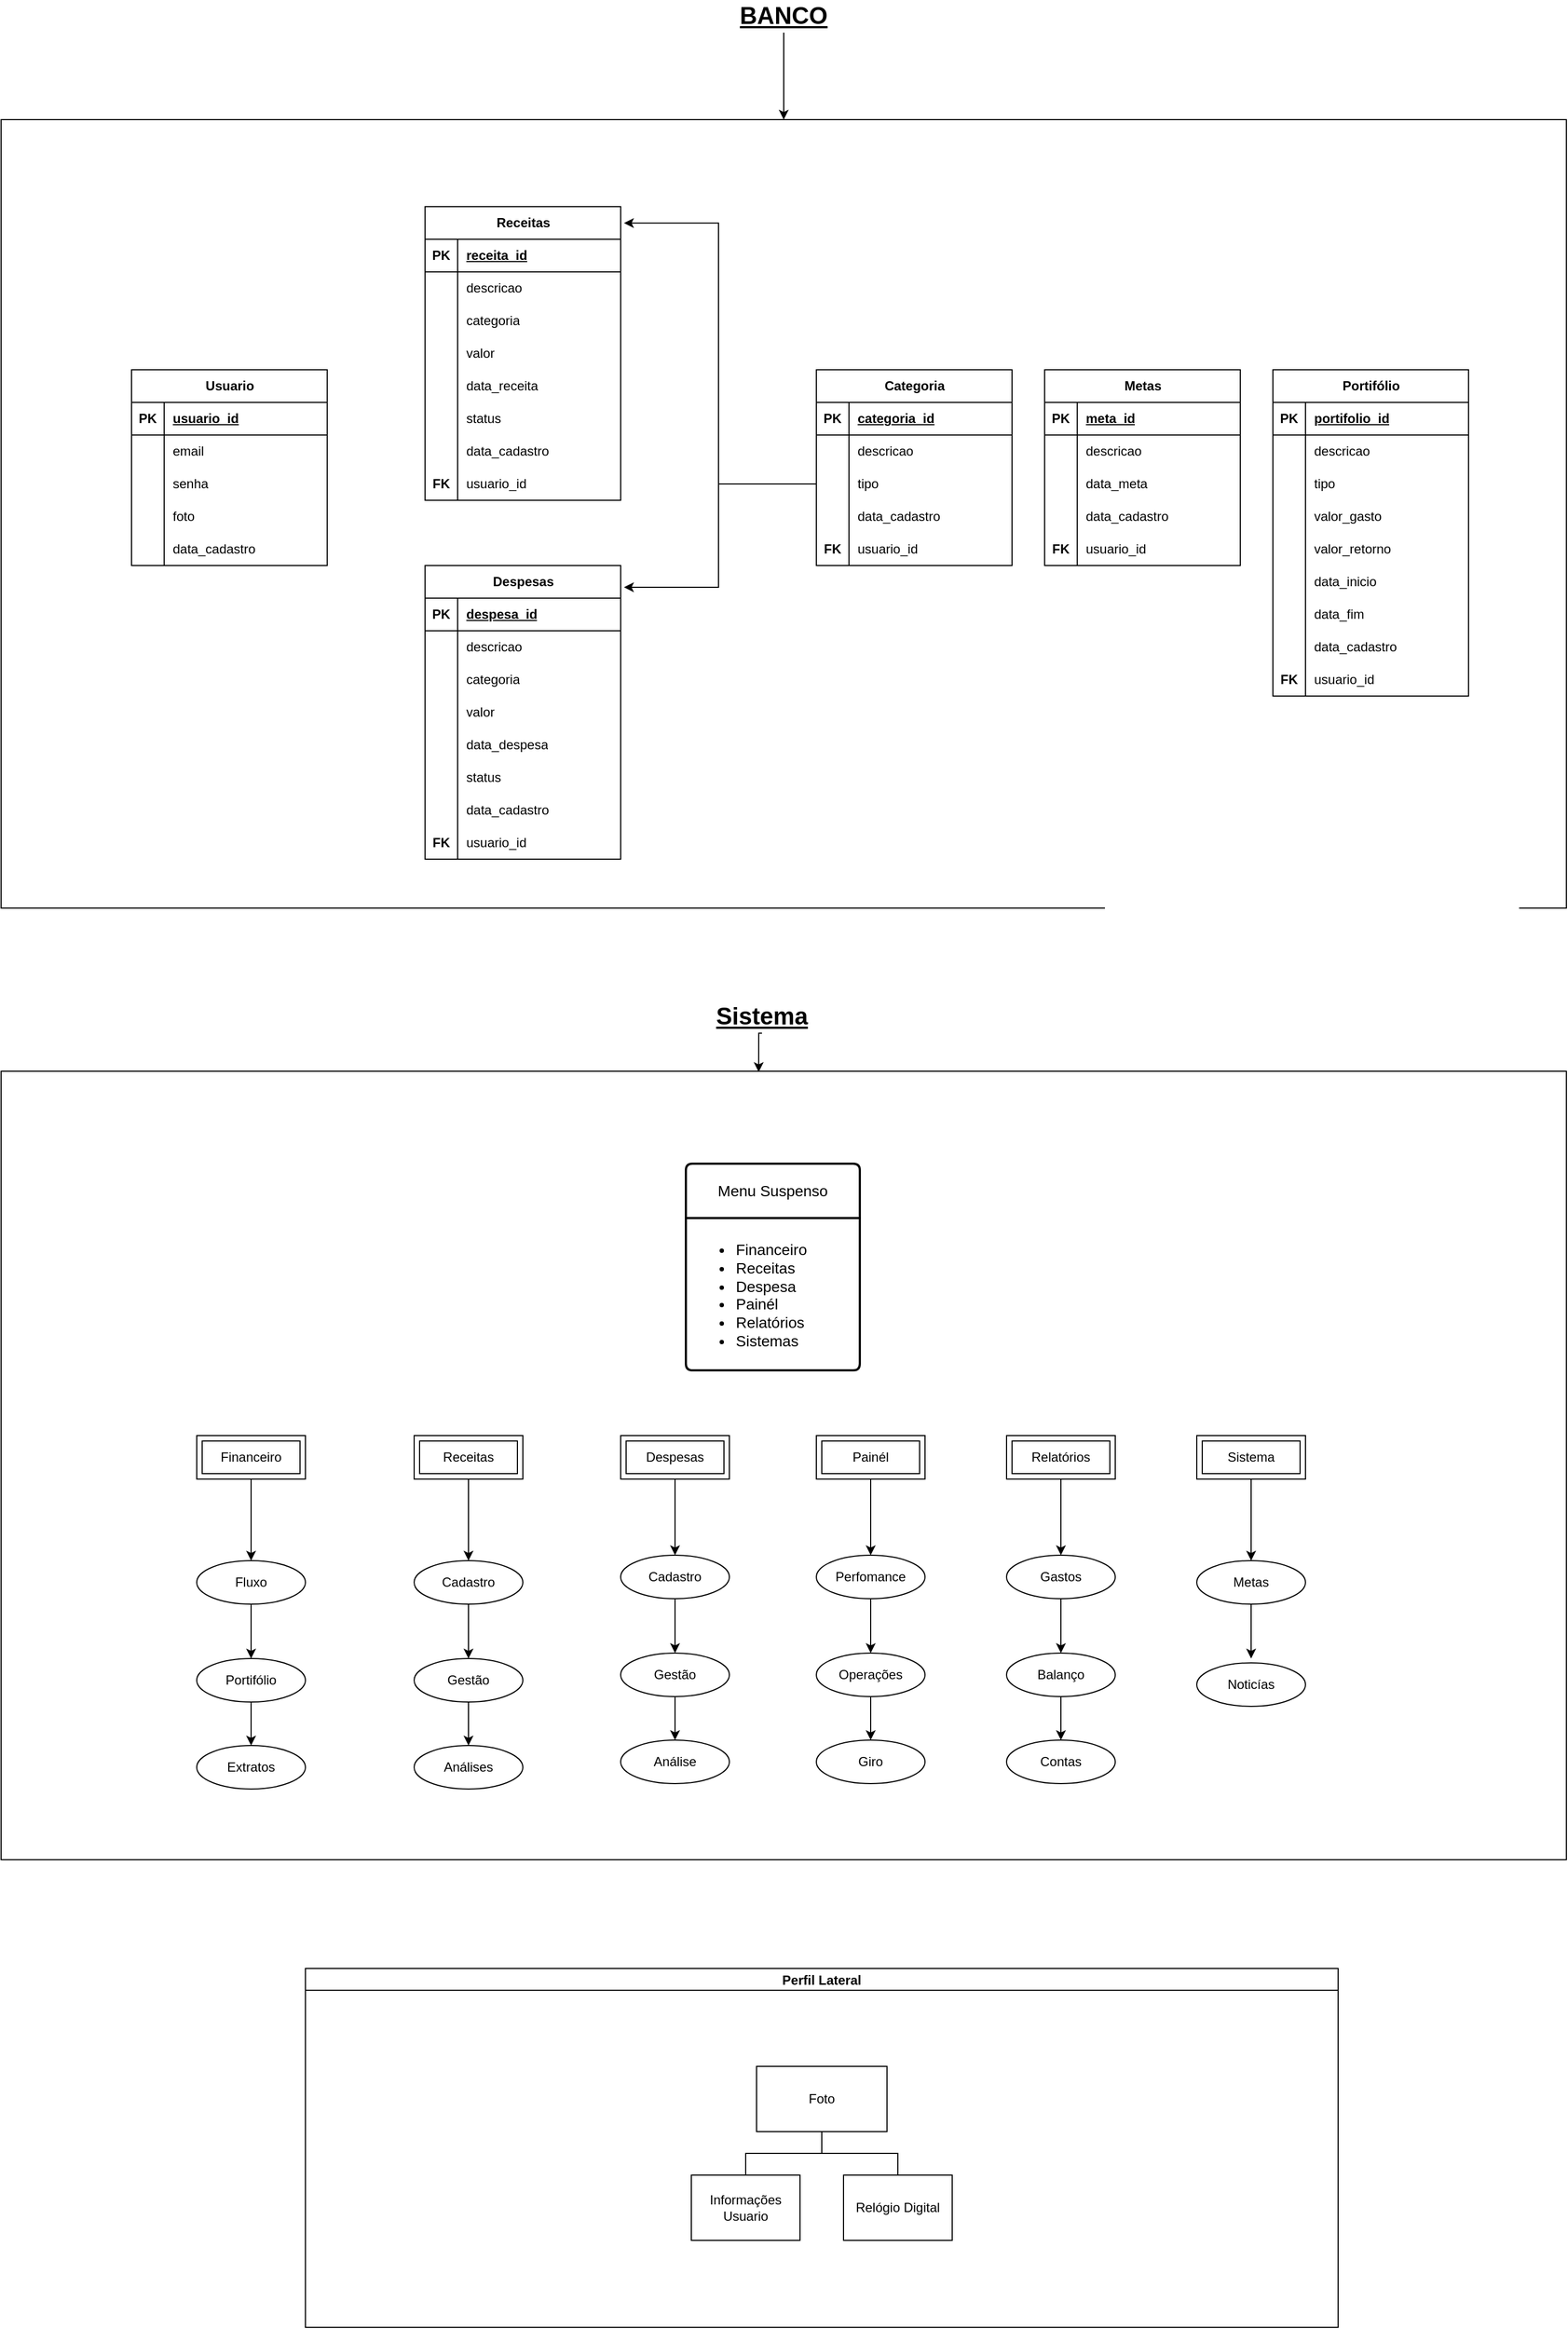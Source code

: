<mxfile version="24.7.5">
  <diagram name="Página-1" id="X82TZxoXzBpCUa3wpPI7">
    <mxGraphModel dx="2901" dy="2053" grid="1" gridSize="10" guides="1" tooltips="1" connect="1" arrows="1" fold="1" page="1" pageScale="1" pageWidth="827" pageHeight="1169" math="0" shadow="0">
      <root>
        <mxCell id="0" />
        <mxCell id="1" parent="0" />
        <mxCell id="oFgBxBx9M-LUVoM8CIqk-1" value="Usuario" style="shape=table;startSize=30;container=1;collapsible=1;childLayout=tableLayout;fixedRows=1;rowLines=0;fontStyle=1;align=center;resizeLast=1;html=1;" parent="1" vertex="1">
          <mxGeometry x="-430" y="-60" width="180" height="180" as="geometry" />
        </mxCell>
        <mxCell id="oFgBxBx9M-LUVoM8CIqk-2" value="" style="shape=tableRow;horizontal=0;startSize=0;swimlaneHead=0;swimlaneBody=0;fillColor=none;collapsible=0;dropTarget=0;points=[[0,0.5],[1,0.5]];portConstraint=eastwest;top=0;left=0;right=0;bottom=1;" parent="oFgBxBx9M-LUVoM8CIqk-1" vertex="1">
          <mxGeometry y="30" width="180" height="30" as="geometry" />
        </mxCell>
        <mxCell id="oFgBxBx9M-LUVoM8CIqk-3" value="PK" style="shape=partialRectangle;connectable=0;fillColor=none;top=0;left=0;bottom=0;right=0;fontStyle=1;overflow=hidden;whiteSpace=wrap;html=1;" parent="oFgBxBx9M-LUVoM8CIqk-2" vertex="1">
          <mxGeometry width="30" height="30" as="geometry">
            <mxRectangle width="30" height="30" as="alternateBounds" />
          </mxGeometry>
        </mxCell>
        <mxCell id="oFgBxBx9M-LUVoM8CIqk-4" value="usuario_id" style="shape=partialRectangle;connectable=0;fillColor=none;top=0;left=0;bottom=0;right=0;align=left;spacingLeft=6;fontStyle=5;overflow=hidden;whiteSpace=wrap;html=1;" parent="oFgBxBx9M-LUVoM8CIqk-2" vertex="1">
          <mxGeometry x="30" width="150" height="30" as="geometry">
            <mxRectangle width="150" height="30" as="alternateBounds" />
          </mxGeometry>
        </mxCell>
        <mxCell id="oFgBxBx9M-LUVoM8CIqk-5" value="" style="shape=tableRow;horizontal=0;startSize=0;swimlaneHead=0;swimlaneBody=0;fillColor=none;collapsible=0;dropTarget=0;points=[[0,0.5],[1,0.5]];portConstraint=eastwest;top=0;left=0;right=0;bottom=0;" parent="oFgBxBx9M-LUVoM8CIqk-1" vertex="1">
          <mxGeometry y="60" width="180" height="30" as="geometry" />
        </mxCell>
        <mxCell id="oFgBxBx9M-LUVoM8CIqk-6" value="" style="shape=partialRectangle;connectable=0;fillColor=none;top=0;left=0;bottom=0;right=0;editable=1;overflow=hidden;whiteSpace=wrap;html=1;" parent="oFgBxBx9M-LUVoM8CIqk-5" vertex="1">
          <mxGeometry width="30" height="30" as="geometry">
            <mxRectangle width="30" height="30" as="alternateBounds" />
          </mxGeometry>
        </mxCell>
        <mxCell id="oFgBxBx9M-LUVoM8CIqk-7" value="email" style="shape=partialRectangle;connectable=0;fillColor=none;top=0;left=0;bottom=0;right=0;align=left;spacingLeft=6;overflow=hidden;whiteSpace=wrap;html=1;" parent="oFgBxBx9M-LUVoM8CIqk-5" vertex="1">
          <mxGeometry x="30" width="150" height="30" as="geometry">
            <mxRectangle width="150" height="30" as="alternateBounds" />
          </mxGeometry>
        </mxCell>
        <mxCell id="oFgBxBx9M-LUVoM8CIqk-8" value="" style="shape=tableRow;horizontal=0;startSize=0;swimlaneHead=0;swimlaneBody=0;fillColor=none;collapsible=0;dropTarget=0;points=[[0,0.5],[1,0.5]];portConstraint=eastwest;top=0;left=0;right=0;bottom=0;" parent="oFgBxBx9M-LUVoM8CIqk-1" vertex="1">
          <mxGeometry y="90" width="180" height="30" as="geometry" />
        </mxCell>
        <mxCell id="oFgBxBx9M-LUVoM8CIqk-9" value="" style="shape=partialRectangle;connectable=0;fillColor=none;top=0;left=0;bottom=0;right=0;editable=1;overflow=hidden;whiteSpace=wrap;html=1;" parent="oFgBxBx9M-LUVoM8CIqk-8" vertex="1">
          <mxGeometry width="30" height="30" as="geometry">
            <mxRectangle width="30" height="30" as="alternateBounds" />
          </mxGeometry>
        </mxCell>
        <mxCell id="oFgBxBx9M-LUVoM8CIqk-10" value="senha" style="shape=partialRectangle;connectable=0;fillColor=none;top=0;left=0;bottom=0;right=0;align=left;spacingLeft=6;overflow=hidden;whiteSpace=wrap;html=1;" parent="oFgBxBx9M-LUVoM8CIqk-8" vertex="1">
          <mxGeometry x="30" width="150" height="30" as="geometry">
            <mxRectangle width="150" height="30" as="alternateBounds" />
          </mxGeometry>
        </mxCell>
        <mxCell id="oFgBxBx9M-LUVoM8CIqk-11" value="" style="shape=tableRow;horizontal=0;startSize=0;swimlaneHead=0;swimlaneBody=0;fillColor=none;collapsible=0;dropTarget=0;points=[[0,0.5],[1,0.5]];portConstraint=eastwest;top=0;left=0;right=0;bottom=0;" parent="oFgBxBx9M-LUVoM8CIqk-1" vertex="1">
          <mxGeometry y="120" width="180" height="30" as="geometry" />
        </mxCell>
        <mxCell id="oFgBxBx9M-LUVoM8CIqk-12" value="" style="shape=partialRectangle;connectable=0;fillColor=none;top=0;left=0;bottom=0;right=0;editable=1;overflow=hidden;whiteSpace=wrap;html=1;" parent="oFgBxBx9M-LUVoM8CIqk-11" vertex="1">
          <mxGeometry width="30" height="30" as="geometry">
            <mxRectangle width="30" height="30" as="alternateBounds" />
          </mxGeometry>
        </mxCell>
        <mxCell id="oFgBxBx9M-LUVoM8CIqk-13" value="foto" style="shape=partialRectangle;connectable=0;fillColor=none;top=0;left=0;bottom=0;right=0;align=left;spacingLeft=6;overflow=hidden;whiteSpace=wrap;html=1;" parent="oFgBxBx9M-LUVoM8CIqk-11" vertex="1">
          <mxGeometry x="30" width="150" height="30" as="geometry">
            <mxRectangle width="150" height="30" as="alternateBounds" />
          </mxGeometry>
        </mxCell>
        <mxCell id="oFgBxBx9M-LUVoM8CIqk-85" value="" style="shape=tableRow;horizontal=0;startSize=0;swimlaneHead=0;swimlaneBody=0;fillColor=none;collapsible=0;dropTarget=0;points=[[0,0.5],[1,0.5]];portConstraint=eastwest;top=0;left=0;right=0;bottom=0;" parent="oFgBxBx9M-LUVoM8CIqk-1" vertex="1">
          <mxGeometry y="150" width="180" height="30" as="geometry" />
        </mxCell>
        <mxCell id="oFgBxBx9M-LUVoM8CIqk-86" value="" style="shape=partialRectangle;connectable=0;fillColor=none;top=0;left=0;bottom=0;right=0;editable=1;overflow=hidden;whiteSpace=wrap;html=1;" parent="oFgBxBx9M-LUVoM8CIqk-85" vertex="1">
          <mxGeometry width="30" height="30" as="geometry">
            <mxRectangle width="30" height="30" as="alternateBounds" />
          </mxGeometry>
        </mxCell>
        <mxCell id="oFgBxBx9M-LUVoM8CIqk-87" value="data_cadastro" style="shape=partialRectangle;connectable=0;fillColor=none;top=0;left=0;bottom=0;right=0;align=left;spacingLeft=6;overflow=hidden;whiteSpace=wrap;html=1;" parent="oFgBxBx9M-LUVoM8CIqk-85" vertex="1">
          <mxGeometry x="30" width="150" height="30" as="geometry">
            <mxRectangle width="150" height="30" as="alternateBounds" />
          </mxGeometry>
        </mxCell>
        <mxCell id="oFgBxBx9M-LUVoM8CIqk-14" value="Receitas" style="shape=table;startSize=30;container=1;collapsible=1;childLayout=tableLayout;fixedRows=1;rowLines=0;fontStyle=1;align=center;resizeLast=1;html=1;" parent="1" vertex="1">
          <mxGeometry x="-160" y="-210" width="180" height="270" as="geometry" />
        </mxCell>
        <mxCell id="oFgBxBx9M-LUVoM8CIqk-15" value="" style="shape=tableRow;horizontal=0;startSize=0;swimlaneHead=0;swimlaneBody=0;fillColor=none;collapsible=0;dropTarget=0;points=[[0,0.5],[1,0.5]];portConstraint=eastwest;top=0;left=0;right=0;bottom=1;" parent="oFgBxBx9M-LUVoM8CIqk-14" vertex="1">
          <mxGeometry y="30" width="180" height="30" as="geometry" />
        </mxCell>
        <mxCell id="oFgBxBx9M-LUVoM8CIqk-16" value="PK" style="shape=partialRectangle;connectable=0;fillColor=none;top=0;left=0;bottom=0;right=0;fontStyle=1;overflow=hidden;whiteSpace=wrap;html=1;" parent="oFgBxBx9M-LUVoM8CIqk-15" vertex="1">
          <mxGeometry width="30" height="30" as="geometry">
            <mxRectangle width="30" height="30" as="alternateBounds" />
          </mxGeometry>
        </mxCell>
        <mxCell id="oFgBxBx9M-LUVoM8CIqk-17" value="receita_id" style="shape=partialRectangle;connectable=0;fillColor=none;top=0;left=0;bottom=0;right=0;align=left;spacingLeft=6;fontStyle=5;overflow=hidden;whiteSpace=wrap;html=1;" parent="oFgBxBx9M-LUVoM8CIqk-15" vertex="1">
          <mxGeometry x="30" width="150" height="30" as="geometry">
            <mxRectangle width="150" height="30" as="alternateBounds" />
          </mxGeometry>
        </mxCell>
        <mxCell id="oFgBxBx9M-LUVoM8CIqk-18" value="" style="shape=tableRow;horizontal=0;startSize=0;swimlaneHead=0;swimlaneBody=0;fillColor=none;collapsible=0;dropTarget=0;points=[[0,0.5],[1,0.5]];portConstraint=eastwest;top=0;left=0;right=0;bottom=0;" parent="oFgBxBx9M-LUVoM8CIqk-14" vertex="1">
          <mxGeometry y="60" width="180" height="30" as="geometry" />
        </mxCell>
        <mxCell id="oFgBxBx9M-LUVoM8CIqk-19" value="" style="shape=partialRectangle;connectable=0;fillColor=none;top=0;left=0;bottom=0;right=0;editable=1;overflow=hidden;whiteSpace=wrap;html=1;" parent="oFgBxBx9M-LUVoM8CIqk-18" vertex="1">
          <mxGeometry width="30" height="30" as="geometry">
            <mxRectangle width="30" height="30" as="alternateBounds" />
          </mxGeometry>
        </mxCell>
        <mxCell id="oFgBxBx9M-LUVoM8CIqk-20" value="descricao" style="shape=partialRectangle;connectable=0;fillColor=none;top=0;left=0;bottom=0;right=0;align=left;spacingLeft=6;overflow=hidden;whiteSpace=wrap;html=1;" parent="oFgBxBx9M-LUVoM8CIqk-18" vertex="1">
          <mxGeometry x="30" width="150" height="30" as="geometry">
            <mxRectangle width="150" height="30" as="alternateBounds" />
          </mxGeometry>
        </mxCell>
        <mxCell id="oFgBxBx9M-LUVoM8CIqk-24" value="" style="shape=tableRow;horizontal=0;startSize=0;swimlaneHead=0;swimlaneBody=0;fillColor=none;collapsible=0;dropTarget=0;points=[[0,0.5],[1,0.5]];portConstraint=eastwest;top=0;left=0;right=0;bottom=0;" parent="oFgBxBx9M-LUVoM8CIqk-14" vertex="1">
          <mxGeometry y="90" width="180" height="30" as="geometry" />
        </mxCell>
        <mxCell id="oFgBxBx9M-LUVoM8CIqk-25" value="" style="shape=partialRectangle;connectable=0;fillColor=none;top=0;left=0;bottom=0;right=0;editable=1;overflow=hidden;whiteSpace=wrap;html=1;" parent="oFgBxBx9M-LUVoM8CIqk-24" vertex="1">
          <mxGeometry width="30" height="30" as="geometry">
            <mxRectangle width="30" height="30" as="alternateBounds" />
          </mxGeometry>
        </mxCell>
        <mxCell id="oFgBxBx9M-LUVoM8CIqk-26" value="categoria" style="shape=partialRectangle;connectable=0;fillColor=none;top=0;left=0;bottom=0;right=0;align=left;spacingLeft=6;overflow=hidden;whiteSpace=wrap;html=1;" parent="oFgBxBx9M-LUVoM8CIqk-24" vertex="1">
          <mxGeometry x="30" width="150" height="30" as="geometry">
            <mxRectangle width="150" height="30" as="alternateBounds" />
          </mxGeometry>
        </mxCell>
        <mxCell id="oFgBxBx9M-LUVoM8CIqk-29" value="" style="shape=tableRow;horizontal=0;startSize=0;swimlaneHead=0;swimlaneBody=0;fillColor=none;collapsible=0;dropTarget=0;points=[[0,0.5],[1,0.5]];portConstraint=eastwest;top=0;left=0;right=0;bottom=0;" parent="oFgBxBx9M-LUVoM8CIqk-14" vertex="1">
          <mxGeometry y="120" width="180" height="30" as="geometry" />
        </mxCell>
        <mxCell id="oFgBxBx9M-LUVoM8CIqk-30" value="" style="shape=partialRectangle;connectable=0;fillColor=none;top=0;left=0;bottom=0;right=0;editable=1;overflow=hidden;whiteSpace=wrap;html=1;" parent="oFgBxBx9M-LUVoM8CIqk-29" vertex="1">
          <mxGeometry width="30" height="30" as="geometry">
            <mxRectangle width="30" height="30" as="alternateBounds" />
          </mxGeometry>
        </mxCell>
        <mxCell id="oFgBxBx9M-LUVoM8CIqk-31" value="valor" style="shape=partialRectangle;connectable=0;fillColor=none;top=0;left=0;bottom=0;right=0;align=left;spacingLeft=6;overflow=hidden;whiteSpace=wrap;html=1;" parent="oFgBxBx9M-LUVoM8CIqk-29" vertex="1">
          <mxGeometry x="30" width="150" height="30" as="geometry">
            <mxRectangle width="150" height="30" as="alternateBounds" />
          </mxGeometry>
        </mxCell>
        <mxCell id="oFgBxBx9M-LUVoM8CIqk-32" value="" style="shape=tableRow;horizontal=0;startSize=0;swimlaneHead=0;swimlaneBody=0;fillColor=none;collapsible=0;dropTarget=0;points=[[0,0.5],[1,0.5]];portConstraint=eastwest;top=0;left=0;right=0;bottom=0;" parent="oFgBxBx9M-LUVoM8CIqk-14" vertex="1">
          <mxGeometry y="150" width="180" height="30" as="geometry" />
        </mxCell>
        <mxCell id="oFgBxBx9M-LUVoM8CIqk-33" value="" style="shape=partialRectangle;connectable=0;fillColor=none;top=0;left=0;bottom=0;right=0;editable=1;overflow=hidden;whiteSpace=wrap;html=1;" parent="oFgBxBx9M-LUVoM8CIqk-32" vertex="1">
          <mxGeometry width="30" height="30" as="geometry">
            <mxRectangle width="30" height="30" as="alternateBounds" />
          </mxGeometry>
        </mxCell>
        <mxCell id="oFgBxBx9M-LUVoM8CIqk-34" value="data_receita" style="shape=partialRectangle;connectable=0;fillColor=none;top=0;left=0;bottom=0;right=0;align=left;spacingLeft=6;overflow=hidden;whiteSpace=wrap;html=1;" parent="oFgBxBx9M-LUVoM8CIqk-32" vertex="1">
          <mxGeometry x="30" width="150" height="30" as="geometry">
            <mxRectangle width="150" height="30" as="alternateBounds" />
          </mxGeometry>
        </mxCell>
        <mxCell id="oFgBxBx9M-LUVoM8CIqk-21" value="" style="shape=tableRow;horizontal=0;startSize=0;swimlaneHead=0;swimlaneBody=0;fillColor=none;collapsible=0;dropTarget=0;points=[[0,0.5],[1,0.5]];portConstraint=eastwest;top=0;left=0;right=0;bottom=0;" parent="oFgBxBx9M-LUVoM8CIqk-14" vertex="1">
          <mxGeometry y="180" width="180" height="30" as="geometry" />
        </mxCell>
        <mxCell id="oFgBxBx9M-LUVoM8CIqk-22" value="" style="shape=partialRectangle;connectable=0;fillColor=none;top=0;left=0;bottom=0;right=0;editable=1;overflow=hidden;whiteSpace=wrap;html=1;" parent="oFgBxBx9M-LUVoM8CIqk-21" vertex="1">
          <mxGeometry width="30" height="30" as="geometry">
            <mxRectangle width="30" height="30" as="alternateBounds" />
          </mxGeometry>
        </mxCell>
        <mxCell id="oFgBxBx9M-LUVoM8CIqk-23" value="status" style="shape=partialRectangle;connectable=0;fillColor=none;top=0;left=0;bottom=0;right=0;align=left;spacingLeft=6;overflow=hidden;whiteSpace=wrap;html=1;" parent="oFgBxBx9M-LUVoM8CIqk-21" vertex="1">
          <mxGeometry x="30" width="150" height="30" as="geometry">
            <mxRectangle width="150" height="30" as="alternateBounds" />
          </mxGeometry>
        </mxCell>
        <mxCell id="oFgBxBx9M-LUVoM8CIqk-35" value="" style="shape=tableRow;horizontal=0;startSize=0;swimlaneHead=0;swimlaneBody=0;fillColor=none;collapsible=0;dropTarget=0;points=[[0,0.5],[1,0.5]];portConstraint=eastwest;top=0;left=0;right=0;bottom=0;" parent="oFgBxBx9M-LUVoM8CIqk-14" vertex="1">
          <mxGeometry y="210" width="180" height="30" as="geometry" />
        </mxCell>
        <mxCell id="oFgBxBx9M-LUVoM8CIqk-36" value="" style="shape=partialRectangle;connectable=0;fillColor=none;top=0;left=0;bottom=0;right=0;editable=1;overflow=hidden;whiteSpace=wrap;html=1;" parent="oFgBxBx9M-LUVoM8CIqk-35" vertex="1">
          <mxGeometry width="30" height="30" as="geometry">
            <mxRectangle width="30" height="30" as="alternateBounds" />
          </mxGeometry>
        </mxCell>
        <mxCell id="oFgBxBx9M-LUVoM8CIqk-37" value="data_cadastro" style="shape=partialRectangle;connectable=0;fillColor=none;top=0;left=0;bottom=0;right=0;align=left;spacingLeft=6;overflow=hidden;whiteSpace=wrap;html=1;" parent="oFgBxBx9M-LUVoM8CIqk-35" vertex="1">
          <mxGeometry x="30" width="150" height="30" as="geometry">
            <mxRectangle width="150" height="30" as="alternateBounds" />
          </mxGeometry>
        </mxCell>
        <mxCell id="oFgBxBx9M-LUVoM8CIqk-79" value="" style="shape=tableRow;horizontal=0;startSize=0;swimlaneHead=0;swimlaneBody=0;fillColor=none;collapsible=0;dropTarget=0;points=[[0,0.5],[1,0.5]];portConstraint=eastwest;top=0;left=0;right=0;bottom=0;" parent="oFgBxBx9M-LUVoM8CIqk-14" vertex="1">
          <mxGeometry y="240" width="180" height="30" as="geometry" />
        </mxCell>
        <mxCell id="oFgBxBx9M-LUVoM8CIqk-80" value="" style="shape=partialRectangle;connectable=0;fillColor=none;top=0;left=0;bottom=0;right=0;editable=1;overflow=hidden;whiteSpace=wrap;html=1;" parent="oFgBxBx9M-LUVoM8CIqk-79" vertex="1">
          <mxGeometry width="30" height="30" as="geometry">
            <mxRectangle width="30" height="30" as="alternateBounds" />
          </mxGeometry>
        </mxCell>
        <mxCell id="oFgBxBx9M-LUVoM8CIqk-81" value="usuario_id" style="shape=partialRectangle;connectable=0;fillColor=none;top=0;left=0;bottom=0;right=0;align=left;spacingLeft=6;overflow=hidden;whiteSpace=wrap;html=1;" parent="oFgBxBx9M-LUVoM8CIqk-79" vertex="1">
          <mxGeometry x="30" width="150" height="30" as="geometry">
            <mxRectangle width="150" height="30" as="alternateBounds" />
          </mxGeometry>
        </mxCell>
        <mxCell id="oFgBxBx9M-LUVoM8CIqk-40" value="Despesas" style="shape=table;startSize=30;container=1;collapsible=1;childLayout=tableLayout;fixedRows=1;rowLines=0;fontStyle=1;align=center;resizeLast=1;html=1;" parent="1" vertex="1">
          <mxGeometry x="-160" y="120" width="180" height="270" as="geometry" />
        </mxCell>
        <mxCell id="oFgBxBx9M-LUVoM8CIqk-41" value="" style="shape=tableRow;horizontal=0;startSize=0;swimlaneHead=0;swimlaneBody=0;fillColor=none;collapsible=0;dropTarget=0;points=[[0,0.5],[1,0.5]];portConstraint=eastwest;top=0;left=0;right=0;bottom=1;" parent="oFgBxBx9M-LUVoM8CIqk-40" vertex="1">
          <mxGeometry y="30" width="180" height="30" as="geometry" />
        </mxCell>
        <mxCell id="oFgBxBx9M-LUVoM8CIqk-42" value="PK" style="shape=partialRectangle;connectable=0;fillColor=none;top=0;left=0;bottom=0;right=0;fontStyle=1;overflow=hidden;whiteSpace=wrap;html=1;" parent="oFgBxBx9M-LUVoM8CIqk-41" vertex="1">
          <mxGeometry width="30" height="30" as="geometry">
            <mxRectangle width="30" height="30" as="alternateBounds" />
          </mxGeometry>
        </mxCell>
        <mxCell id="oFgBxBx9M-LUVoM8CIqk-43" value="despesa_id" style="shape=partialRectangle;connectable=0;fillColor=none;top=0;left=0;bottom=0;right=0;align=left;spacingLeft=6;fontStyle=5;overflow=hidden;whiteSpace=wrap;html=1;" parent="oFgBxBx9M-LUVoM8CIqk-41" vertex="1">
          <mxGeometry x="30" width="150" height="30" as="geometry">
            <mxRectangle width="150" height="30" as="alternateBounds" />
          </mxGeometry>
        </mxCell>
        <mxCell id="oFgBxBx9M-LUVoM8CIqk-44" value="" style="shape=tableRow;horizontal=0;startSize=0;swimlaneHead=0;swimlaneBody=0;fillColor=none;collapsible=0;dropTarget=0;points=[[0,0.5],[1,0.5]];portConstraint=eastwest;top=0;left=0;right=0;bottom=0;" parent="oFgBxBx9M-LUVoM8CIqk-40" vertex="1">
          <mxGeometry y="60" width="180" height="30" as="geometry" />
        </mxCell>
        <mxCell id="oFgBxBx9M-LUVoM8CIqk-45" value="" style="shape=partialRectangle;connectable=0;fillColor=none;top=0;left=0;bottom=0;right=0;editable=1;overflow=hidden;whiteSpace=wrap;html=1;" parent="oFgBxBx9M-LUVoM8CIqk-44" vertex="1">
          <mxGeometry width="30" height="30" as="geometry">
            <mxRectangle width="30" height="30" as="alternateBounds" />
          </mxGeometry>
        </mxCell>
        <mxCell id="oFgBxBx9M-LUVoM8CIqk-46" value="descricao" style="shape=partialRectangle;connectable=0;fillColor=none;top=0;left=0;bottom=0;right=0;align=left;spacingLeft=6;overflow=hidden;whiteSpace=wrap;html=1;" parent="oFgBxBx9M-LUVoM8CIqk-44" vertex="1">
          <mxGeometry x="30" width="150" height="30" as="geometry">
            <mxRectangle width="150" height="30" as="alternateBounds" />
          </mxGeometry>
        </mxCell>
        <mxCell id="oFgBxBx9M-LUVoM8CIqk-47" value="" style="shape=tableRow;horizontal=0;startSize=0;swimlaneHead=0;swimlaneBody=0;fillColor=none;collapsible=0;dropTarget=0;points=[[0,0.5],[1,0.5]];portConstraint=eastwest;top=0;left=0;right=0;bottom=0;" parent="oFgBxBx9M-LUVoM8CIqk-40" vertex="1">
          <mxGeometry y="90" width="180" height="30" as="geometry" />
        </mxCell>
        <mxCell id="oFgBxBx9M-LUVoM8CIqk-48" value="" style="shape=partialRectangle;connectable=0;fillColor=none;top=0;left=0;bottom=0;right=0;editable=1;overflow=hidden;whiteSpace=wrap;html=1;" parent="oFgBxBx9M-LUVoM8CIqk-47" vertex="1">
          <mxGeometry width="30" height="30" as="geometry">
            <mxRectangle width="30" height="30" as="alternateBounds" />
          </mxGeometry>
        </mxCell>
        <mxCell id="oFgBxBx9M-LUVoM8CIqk-49" value="categoria" style="shape=partialRectangle;connectable=0;fillColor=none;top=0;left=0;bottom=0;right=0;align=left;spacingLeft=6;overflow=hidden;whiteSpace=wrap;html=1;" parent="oFgBxBx9M-LUVoM8CIqk-47" vertex="1">
          <mxGeometry x="30" width="150" height="30" as="geometry">
            <mxRectangle width="150" height="30" as="alternateBounds" />
          </mxGeometry>
        </mxCell>
        <mxCell id="oFgBxBx9M-LUVoM8CIqk-50" value="" style="shape=tableRow;horizontal=0;startSize=0;swimlaneHead=0;swimlaneBody=0;fillColor=none;collapsible=0;dropTarget=0;points=[[0,0.5],[1,0.5]];portConstraint=eastwest;top=0;left=0;right=0;bottom=0;" parent="oFgBxBx9M-LUVoM8CIqk-40" vertex="1">
          <mxGeometry y="120" width="180" height="30" as="geometry" />
        </mxCell>
        <mxCell id="oFgBxBx9M-LUVoM8CIqk-51" value="" style="shape=partialRectangle;connectable=0;fillColor=none;top=0;left=0;bottom=0;right=0;editable=1;overflow=hidden;whiteSpace=wrap;html=1;" parent="oFgBxBx9M-LUVoM8CIqk-50" vertex="1">
          <mxGeometry width="30" height="30" as="geometry">
            <mxRectangle width="30" height="30" as="alternateBounds" />
          </mxGeometry>
        </mxCell>
        <mxCell id="oFgBxBx9M-LUVoM8CIqk-52" value="valor" style="shape=partialRectangle;connectable=0;fillColor=none;top=0;left=0;bottom=0;right=0;align=left;spacingLeft=6;overflow=hidden;whiteSpace=wrap;html=1;" parent="oFgBxBx9M-LUVoM8CIqk-50" vertex="1">
          <mxGeometry x="30" width="150" height="30" as="geometry">
            <mxRectangle width="150" height="30" as="alternateBounds" />
          </mxGeometry>
        </mxCell>
        <mxCell id="oFgBxBx9M-LUVoM8CIqk-53" value="" style="shape=tableRow;horizontal=0;startSize=0;swimlaneHead=0;swimlaneBody=0;fillColor=none;collapsible=0;dropTarget=0;points=[[0,0.5],[1,0.5]];portConstraint=eastwest;top=0;left=0;right=0;bottom=0;" parent="oFgBxBx9M-LUVoM8CIqk-40" vertex="1">
          <mxGeometry y="150" width="180" height="30" as="geometry" />
        </mxCell>
        <mxCell id="oFgBxBx9M-LUVoM8CIqk-54" value="" style="shape=partialRectangle;connectable=0;fillColor=none;top=0;left=0;bottom=0;right=0;editable=1;overflow=hidden;whiteSpace=wrap;html=1;" parent="oFgBxBx9M-LUVoM8CIqk-53" vertex="1">
          <mxGeometry width="30" height="30" as="geometry">
            <mxRectangle width="30" height="30" as="alternateBounds" />
          </mxGeometry>
        </mxCell>
        <mxCell id="oFgBxBx9M-LUVoM8CIqk-55" value="data_despesa" style="shape=partialRectangle;connectable=0;fillColor=none;top=0;left=0;bottom=0;right=0;align=left;spacingLeft=6;overflow=hidden;whiteSpace=wrap;html=1;" parent="oFgBxBx9M-LUVoM8CIqk-53" vertex="1">
          <mxGeometry x="30" width="150" height="30" as="geometry">
            <mxRectangle width="150" height="30" as="alternateBounds" />
          </mxGeometry>
        </mxCell>
        <mxCell id="oFgBxBx9M-LUVoM8CIqk-56" value="" style="shape=tableRow;horizontal=0;startSize=0;swimlaneHead=0;swimlaneBody=0;fillColor=none;collapsible=0;dropTarget=0;points=[[0,0.5],[1,0.5]];portConstraint=eastwest;top=0;left=0;right=0;bottom=0;" parent="oFgBxBx9M-LUVoM8CIqk-40" vertex="1">
          <mxGeometry y="180" width="180" height="30" as="geometry" />
        </mxCell>
        <mxCell id="oFgBxBx9M-LUVoM8CIqk-57" value="" style="shape=partialRectangle;connectable=0;fillColor=none;top=0;left=0;bottom=0;right=0;editable=1;overflow=hidden;whiteSpace=wrap;html=1;" parent="oFgBxBx9M-LUVoM8CIqk-56" vertex="1">
          <mxGeometry width="30" height="30" as="geometry">
            <mxRectangle width="30" height="30" as="alternateBounds" />
          </mxGeometry>
        </mxCell>
        <mxCell id="oFgBxBx9M-LUVoM8CIqk-58" value="status" style="shape=partialRectangle;connectable=0;fillColor=none;top=0;left=0;bottom=0;right=0;align=left;spacingLeft=6;overflow=hidden;whiteSpace=wrap;html=1;" parent="oFgBxBx9M-LUVoM8CIqk-56" vertex="1">
          <mxGeometry x="30" width="150" height="30" as="geometry">
            <mxRectangle width="150" height="30" as="alternateBounds" />
          </mxGeometry>
        </mxCell>
        <mxCell id="oFgBxBx9M-LUVoM8CIqk-59" value="" style="shape=tableRow;horizontal=0;startSize=0;swimlaneHead=0;swimlaneBody=0;fillColor=none;collapsible=0;dropTarget=0;points=[[0,0.5],[1,0.5]];portConstraint=eastwest;top=0;left=0;right=0;bottom=0;" parent="oFgBxBx9M-LUVoM8CIqk-40" vertex="1">
          <mxGeometry y="210" width="180" height="30" as="geometry" />
        </mxCell>
        <mxCell id="oFgBxBx9M-LUVoM8CIqk-60" value="" style="shape=partialRectangle;connectable=0;fillColor=none;top=0;left=0;bottom=0;right=0;editable=1;overflow=hidden;whiteSpace=wrap;html=1;" parent="oFgBxBx9M-LUVoM8CIqk-59" vertex="1">
          <mxGeometry width="30" height="30" as="geometry">
            <mxRectangle width="30" height="30" as="alternateBounds" />
          </mxGeometry>
        </mxCell>
        <mxCell id="oFgBxBx9M-LUVoM8CIqk-61" value="data_cadastro" style="shape=partialRectangle;connectable=0;fillColor=none;top=0;left=0;bottom=0;right=0;align=left;spacingLeft=6;overflow=hidden;whiteSpace=wrap;html=1;" parent="oFgBxBx9M-LUVoM8CIqk-59" vertex="1">
          <mxGeometry x="30" width="150" height="30" as="geometry">
            <mxRectangle width="150" height="30" as="alternateBounds" />
          </mxGeometry>
        </mxCell>
        <mxCell id="oFgBxBx9M-LUVoM8CIqk-82" value="" style="shape=tableRow;horizontal=0;startSize=0;swimlaneHead=0;swimlaneBody=0;fillColor=none;collapsible=0;dropTarget=0;points=[[0,0.5],[1,0.5]];portConstraint=eastwest;top=0;left=0;right=0;bottom=0;" parent="oFgBxBx9M-LUVoM8CIqk-40" vertex="1">
          <mxGeometry y="240" width="180" height="30" as="geometry" />
        </mxCell>
        <mxCell id="oFgBxBx9M-LUVoM8CIqk-83" value="&lt;span style=&quot;font-weight: 700;&quot;&gt;FK&lt;/span&gt;" style="shape=partialRectangle;connectable=0;fillColor=none;top=0;left=0;bottom=0;right=0;editable=1;overflow=hidden;whiteSpace=wrap;html=1;" parent="oFgBxBx9M-LUVoM8CIqk-82" vertex="1">
          <mxGeometry width="30" height="30" as="geometry">
            <mxRectangle width="30" height="30" as="alternateBounds" />
          </mxGeometry>
        </mxCell>
        <mxCell id="oFgBxBx9M-LUVoM8CIqk-84" value="usuario_id" style="shape=partialRectangle;connectable=0;fillColor=none;top=0;left=0;bottom=0;right=0;align=left;spacingLeft=6;overflow=hidden;whiteSpace=wrap;html=1;" parent="oFgBxBx9M-LUVoM8CIqk-82" vertex="1">
          <mxGeometry x="30" width="150" height="30" as="geometry">
            <mxRectangle width="150" height="30" as="alternateBounds" />
          </mxGeometry>
        </mxCell>
        <mxCell id="oFgBxBx9M-LUVoM8CIqk-63" value="Categoria" style="shape=table;startSize=30;container=1;collapsible=1;childLayout=tableLayout;fixedRows=1;rowLines=0;fontStyle=1;align=center;resizeLast=1;html=1;" parent="1" vertex="1">
          <mxGeometry x="200" y="-60" width="180" height="180" as="geometry" />
        </mxCell>
        <mxCell id="oFgBxBx9M-LUVoM8CIqk-64" value="" style="shape=tableRow;horizontal=0;startSize=0;swimlaneHead=0;swimlaneBody=0;fillColor=none;collapsible=0;dropTarget=0;points=[[0,0.5],[1,0.5]];portConstraint=eastwest;top=0;left=0;right=0;bottom=1;" parent="oFgBxBx9M-LUVoM8CIqk-63" vertex="1">
          <mxGeometry y="30" width="180" height="30" as="geometry" />
        </mxCell>
        <mxCell id="oFgBxBx9M-LUVoM8CIqk-65" value="PK" style="shape=partialRectangle;connectable=0;fillColor=none;top=0;left=0;bottom=0;right=0;fontStyle=1;overflow=hidden;whiteSpace=wrap;html=1;" parent="oFgBxBx9M-LUVoM8CIqk-64" vertex="1">
          <mxGeometry width="30" height="30" as="geometry">
            <mxRectangle width="30" height="30" as="alternateBounds" />
          </mxGeometry>
        </mxCell>
        <mxCell id="oFgBxBx9M-LUVoM8CIqk-66" value="categoria_id" style="shape=partialRectangle;connectable=0;fillColor=none;top=0;left=0;bottom=0;right=0;align=left;spacingLeft=6;fontStyle=5;overflow=hidden;whiteSpace=wrap;html=1;" parent="oFgBxBx9M-LUVoM8CIqk-64" vertex="1">
          <mxGeometry x="30" width="150" height="30" as="geometry">
            <mxRectangle width="150" height="30" as="alternateBounds" />
          </mxGeometry>
        </mxCell>
        <mxCell id="oFgBxBx9M-LUVoM8CIqk-70" value="" style="shape=tableRow;horizontal=0;startSize=0;swimlaneHead=0;swimlaneBody=0;fillColor=none;collapsible=0;dropTarget=0;points=[[0,0.5],[1,0.5]];portConstraint=eastwest;top=0;left=0;right=0;bottom=0;" parent="oFgBxBx9M-LUVoM8CIqk-63" vertex="1">
          <mxGeometry y="60" width="180" height="30" as="geometry" />
        </mxCell>
        <mxCell id="oFgBxBx9M-LUVoM8CIqk-71" value="" style="shape=partialRectangle;connectable=0;fillColor=none;top=0;left=0;bottom=0;right=0;editable=1;overflow=hidden;whiteSpace=wrap;html=1;" parent="oFgBxBx9M-LUVoM8CIqk-70" vertex="1">
          <mxGeometry width="30" height="30" as="geometry">
            <mxRectangle width="30" height="30" as="alternateBounds" />
          </mxGeometry>
        </mxCell>
        <mxCell id="oFgBxBx9M-LUVoM8CIqk-72" value="descricao" style="shape=partialRectangle;connectable=0;fillColor=none;top=0;left=0;bottom=0;right=0;align=left;spacingLeft=6;overflow=hidden;whiteSpace=wrap;html=1;" parent="oFgBxBx9M-LUVoM8CIqk-70" vertex="1">
          <mxGeometry x="30" width="150" height="30" as="geometry">
            <mxRectangle width="150" height="30" as="alternateBounds" />
          </mxGeometry>
        </mxCell>
        <mxCell id="oFgBxBx9M-LUVoM8CIqk-73" value="" style="shape=tableRow;horizontal=0;startSize=0;swimlaneHead=0;swimlaneBody=0;fillColor=none;collapsible=0;dropTarget=0;points=[[0,0.5],[1,0.5]];portConstraint=eastwest;top=0;left=0;right=0;bottom=0;" parent="oFgBxBx9M-LUVoM8CIqk-63" vertex="1">
          <mxGeometry y="90" width="180" height="30" as="geometry" />
        </mxCell>
        <mxCell id="oFgBxBx9M-LUVoM8CIqk-74" value="" style="shape=partialRectangle;connectable=0;fillColor=none;top=0;left=0;bottom=0;right=0;editable=1;overflow=hidden;whiteSpace=wrap;html=1;" parent="oFgBxBx9M-LUVoM8CIqk-73" vertex="1">
          <mxGeometry width="30" height="30" as="geometry">
            <mxRectangle width="30" height="30" as="alternateBounds" />
          </mxGeometry>
        </mxCell>
        <mxCell id="oFgBxBx9M-LUVoM8CIqk-75" value="tipo" style="shape=partialRectangle;connectable=0;fillColor=none;top=0;left=0;bottom=0;right=0;align=left;spacingLeft=6;overflow=hidden;whiteSpace=wrap;html=1;" parent="oFgBxBx9M-LUVoM8CIqk-73" vertex="1">
          <mxGeometry x="30" width="150" height="30" as="geometry">
            <mxRectangle width="150" height="30" as="alternateBounds" />
          </mxGeometry>
        </mxCell>
        <mxCell id="oFgBxBx9M-LUVoM8CIqk-76" value="" style="shape=tableRow;horizontal=0;startSize=0;swimlaneHead=0;swimlaneBody=0;fillColor=none;collapsible=0;dropTarget=0;points=[[0,0.5],[1,0.5]];portConstraint=eastwest;top=0;left=0;right=0;bottom=0;" parent="oFgBxBx9M-LUVoM8CIqk-63" vertex="1">
          <mxGeometry y="120" width="180" height="30" as="geometry" />
        </mxCell>
        <mxCell id="oFgBxBx9M-LUVoM8CIqk-77" value="" style="shape=partialRectangle;connectable=0;fillColor=none;top=0;left=0;bottom=0;right=0;editable=1;overflow=hidden;whiteSpace=wrap;html=1;" parent="oFgBxBx9M-LUVoM8CIqk-76" vertex="1">
          <mxGeometry width="30" height="30" as="geometry">
            <mxRectangle width="30" height="30" as="alternateBounds" />
          </mxGeometry>
        </mxCell>
        <mxCell id="oFgBxBx9M-LUVoM8CIqk-78" value="data_cadastro" style="shape=partialRectangle;connectable=0;fillColor=none;top=0;left=0;bottom=0;right=0;align=left;spacingLeft=6;overflow=hidden;whiteSpace=wrap;html=1;" parent="oFgBxBx9M-LUVoM8CIqk-76" vertex="1">
          <mxGeometry x="30" width="150" height="30" as="geometry">
            <mxRectangle width="150" height="30" as="alternateBounds" />
          </mxGeometry>
        </mxCell>
        <mxCell id="oFgBxBx9M-LUVoM8CIqk-67" value="" style="shape=tableRow;horizontal=0;startSize=0;swimlaneHead=0;swimlaneBody=0;fillColor=none;collapsible=0;dropTarget=0;points=[[0,0.5],[1,0.5]];portConstraint=eastwest;top=0;left=0;right=0;bottom=0;" parent="oFgBxBx9M-LUVoM8CIqk-63" vertex="1">
          <mxGeometry y="150" width="180" height="30" as="geometry" />
        </mxCell>
        <mxCell id="oFgBxBx9M-LUVoM8CIqk-68" value="" style="shape=partialRectangle;connectable=0;fillColor=none;top=0;left=0;bottom=0;right=0;editable=1;overflow=hidden;whiteSpace=wrap;html=1;" parent="oFgBxBx9M-LUVoM8CIqk-67" vertex="1">
          <mxGeometry width="30" height="30" as="geometry">
            <mxRectangle width="30" height="30" as="alternateBounds" />
          </mxGeometry>
        </mxCell>
        <mxCell id="oFgBxBx9M-LUVoM8CIqk-69" value="usuario_id" style="shape=partialRectangle;connectable=0;fillColor=none;top=0;left=0;bottom=0;right=0;align=left;spacingLeft=6;overflow=hidden;whiteSpace=wrap;html=1;" parent="oFgBxBx9M-LUVoM8CIqk-67" vertex="1">
          <mxGeometry x="30" width="150" height="30" as="geometry">
            <mxRectangle width="150" height="30" as="alternateBounds" />
          </mxGeometry>
        </mxCell>
        <mxCell id="oFgBxBx9M-LUVoM8CIqk-94" value="&lt;span style=&quot;font-weight: 700;&quot;&gt;FK&lt;/span&gt;" style="shape=partialRectangle;connectable=0;fillColor=none;top=0;left=0;bottom=0;right=0;editable=1;overflow=hidden;whiteSpace=wrap;html=1;" parent="1" vertex="1">
          <mxGeometry x="-160" y="30" width="30" height="30" as="geometry">
            <mxRectangle width="30" height="30" as="alternateBounds" />
          </mxGeometry>
        </mxCell>
        <mxCell id="oFgBxBx9M-LUVoM8CIqk-95" value="&lt;span style=&quot;font-weight: 700;&quot;&gt;FK&lt;/span&gt;" style="shape=partialRectangle;connectable=0;fillColor=none;top=0;left=0;bottom=0;right=0;editable=1;overflow=hidden;whiteSpace=wrap;html=1;" parent="1" vertex="1">
          <mxGeometry x="200" y="90" width="30" height="30" as="geometry">
            <mxRectangle width="30" height="30" as="alternateBounds" />
          </mxGeometry>
        </mxCell>
        <mxCell id="oFgBxBx9M-LUVoM8CIqk-96" value="Metas" style="shape=table;startSize=30;container=1;collapsible=1;childLayout=tableLayout;fixedRows=1;rowLines=0;fontStyle=1;align=center;resizeLast=1;html=1;" parent="1" vertex="1">
          <mxGeometry x="410" y="-60" width="180" height="180" as="geometry" />
        </mxCell>
        <mxCell id="oFgBxBx9M-LUVoM8CIqk-97" value="" style="shape=tableRow;horizontal=0;startSize=0;swimlaneHead=0;swimlaneBody=0;fillColor=none;collapsible=0;dropTarget=0;points=[[0,0.5],[1,0.5]];portConstraint=eastwest;top=0;left=0;right=0;bottom=1;" parent="oFgBxBx9M-LUVoM8CIqk-96" vertex="1">
          <mxGeometry y="30" width="180" height="30" as="geometry" />
        </mxCell>
        <mxCell id="oFgBxBx9M-LUVoM8CIqk-98" value="PK" style="shape=partialRectangle;connectable=0;fillColor=none;top=0;left=0;bottom=0;right=0;fontStyle=1;overflow=hidden;whiteSpace=wrap;html=1;" parent="oFgBxBx9M-LUVoM8CIqk-97" vertex="1">
          <mxGeometry width="30" height="30" as="geometry">
            <mxRectangle width="30" height="30" as="alternateBounds" />
          </mxGeometry>
        </mxCell>
        <mxCell id="oFgBxBx9M-LUVoM8CIqk-99" value="meta_id" style="shape=partialRectangle;connectable=0;fillColor=none;top=0;left=0;bottom=0;right=0;align=left;spacingLeft=6;fontStyle=5;overflow=hidden;whiteSpace=wrap;html=1;" parent="oFgBxBx9M-LUVoM8CIqk-97" vertex="1">
          <mxGeometry x="30" width="150" height="30" as="geometry">
            <mxRectangle width="150" height="30" as="alternateBounds" />
          </mxGeometry>
        </mxCell>
        <mxCell id="oFgBxBx9M-LUVoM8CIqk-100" value="" style="shape=tableRow;horizontal=0;startSize=0;swimlaneHead=0;swimlaneBody=0;fillColor=none;collapsible=0;dropTarget=0;points=[[0,0.5],[1,0.5]];portConstraint=eastwest;top=0;left=0;right=0;bottom=0;" parent="oFgBxBx9M-LUVoM8CIqk-96" vertex="1">
          <mxGeometry y="60" width="180" height="30" as="geometry" />
        </mxCell>
        <mxCell id="oFgBxBx9M-LUVoM8CIqk-101" value="" style="shape=partialRectangle;connectable=0;fillColor=none;top=0;left=0;bottom=0;right=0;editable=1;overflow=hidden;whiteSpace=wrap;html=1;" parent="oFgBxBx9M-LUVoM8CIqk-100" vertex="1">
          <mxGeometry width="30" height="30" as="geometry">
            <mxRectangle width="30" height="30" as="alternateBounds" />
          </mxGeometry>
        </mxCell>
        <mxCell id="oFgBxBx9M-LUVoM8CIqk-102" value="descricao" style="shape=partialRectangle;connectable=0;fillColor=none;top=0;left=0;bottom=0;right=0;align=left;spacingLeft=6;overflow=hidden;whiteSpace=wrap;html=1;" parent="oFgBxBx9M-LUVoM8CIqk-100" vertex="1">
          <mxGeometry x="30" width="150" height="30" as="geometry">
            <mxRectangle width="150" height="30" as="alternateBounds" />
          </mxGeometry>
        </mxCell>
        <mxCell id="oFgBxBx9M-LUVoM8CIqk-103" value="" style="shape=tableRow;horizontal=0;startSize=0;swimlaneHead=0;swimlaneBody=0;fillColor=none;collapsible=0;dropTarget=0;points=[[0,0.5],[1,0.5]];portConstraint=eastwest;top=0;left=0;right=0;bottom=0;" parent="oFgBxBx9M-LUVoM8CIqk-96" vertex="1">
          <mxGeometry y="90" width="180" height="30" as="geometry" />
        </mxCell>
        <mxCell id="oFgBxBx9M-LUVoM8CIqk-104" value="" style="shape=partialRectangle;connectable=0;fillColor=none;top=0;left=0;bottom=0;right=0;editable=1;overflow=hidden;whiteSpace=wrap;html=1;" parent="oFgBxBx9M-LUVoM8CIqk-103" vertex="1">
          <mxGeometry width="30" height="30" as="geometry">
            <mxRectangle width="30" height="30" as="alternateBounds" />
          </mxGeometry>
        </mxCell>
        <mxCell id="oFgBxBx9M-LUVoM8CIqk-105" value="data_meta" style="shape=partialRectangle;connectable=0;fillColor=none;top=0;left=0;bottom=0;right=0;align=left;spacingLeft=6;overflow=hidden;whiteSpace=wrap;html=1;" parent="oFgBxBx9M-LUVoM8CIqk-103" vertex="1">
          <mxGeometry x="30" width="150" height="30" as="geometry">
            <mxRectangle width="150" height="30" as="alternateBounds" />
          </mxGeometry>
        </mxCell>
        <mxCell id="oFgBxBx9M-LUVoM8CIqk-106" value="" style="shape=tableRow;horizontal=0;startSize=0;swimlaneHead=0;swimlaneBody=0;fillColor=none;collapsible=0;dropTarget=0;points=[[0,0.5],[1,0.5]];portConstraint=eastwest;top=0;left=0;right=0;bottom=0;" parent="oFgBxBx9M-LUVoM8CIqk-96" vertex="1">
          <mxGeometry y="120" width="180" height="30" as="geometry" />
        </mxCell>
        <mxCell id="oFgBxBx9M-LUVoM8CIqk-107" value="" style="shape=partialRectangle;connectable=0;fillColor=none;top=0;left=0;bottom=0;right=0;editable=1;overflow=hidden;whiteSpace=wrap;html=1;" parent="oFgBxBx9M-LUVoM8CIqk-106" vertex="1">
          <mxGeometry width="30" height="30" as="geometry">
            <mxRectangle width="30" height="30" as="alternateBounds" />
          </mxGeometry>
        </mxCell>
        <mxCell id="oFgBxBx9M-LUVoM8CIqk-108" value="data_cadastro" style="shape=partialRectangle;connectable=0;fillColor=none;top=0;left=0;bottom=0;right=0;align=left;spacingLeft=6;overflow=hidden;whiteSpace=wrap;html=1;" parent="oFgBxBx9M-LUVoM8CIqk-106" vertex="1">
          <mxGeometry x="30" width="150" height="30" as="geometry">
            <mxRectangle width="150" height="30" as="alternateBounds" />
          </mxGeometry>
        </mxCell>
        <mxCell id="oFgBxBx9M-LUVoM8CIqk-109" value="" style="shape=tableRow;horizontal=0;startSize=0;swimlaneHead=0;swimlaneBody=0;fillColor=none;collapsible=0;dropTarget=0;points=[[0,0.5],[1,0.5]];portConstraint=eastwest;top=0;left=0;right=0;bottom=0;" parent="oFgBxBx9M-LUVoM8CIqk-96" vertex="1">
          <mxGeometry y="150" width="180" height="30" as="geometry" />
        </mxCell>
        <mxCell id="oFgBxBx9M-LUVoM8CIqk-110" value="" style="shape=partialRectangle;connectable=0;fillColor=none;top=0;left=0;bottom=0;right=0;editable=1;overflow=hidden;whiteSpace=wrap;html=1;" parent="oFgBxBx9M-LUVoM8CIqk-109" vertex="1">
          <mxGeometry width="30" height="30" as="geometry">
            <mxRectangle width="30" height="30" as="alternateBounds" />
          </mxGeometry>
        </mxCell>
        <mxCell id="oFgBxBx9M-LUVoM8CIqk-111" value="usuario_id" style="shape=partialRectangle;connectable=0;fillColor=none;top=0;left=0;bottom=0;right=0;align=left;spacingLeft=6;overflow=hidden;whiteSpace=wrap;html=1;" parent="oFgBxBx9M-LUVoM8CIqk-109" vertex="1">
          <mxGeometry x="30" width="150" height="30" as="geometry">
            <mxRectangle width="150" height="30" as="alternateBounds" />
          </mxGeometry>
        </mxCell>
        <mxCell id="oFgBxBx9M-LUVoM8CIqk-112" value="&lt;span style=&quot;font-weight: 700;&quot;&gt;FK&lt;/span&gt;" style="shape=partialRectangle;connectable=0;fillColor=none;top=0;left=0;bottom=0;right=0;editable=1;overflow=hidden;whiteSpace=wrap;html=1;" parent="1" vertex="1">
          <mxGeometry x="410" y="90" width="30" height="30" as="geometry">
            <mxRectangle width="30" height="30" as="alternateBounds" />
          </mxGeometry>
        </mxCell>
        <mxCell id="oFgBxBx9M-LUVoM8CIqk-114" value="Portifólio" style="shape=table;startSize=30;container=1;collapsible=1;childLayout=tableLayout;fixedRows=1;rowLines=0;fontStyle=1;align=center;resizeLast=1;html=1;" parent="1" vertex="1">
          <mxGeometry x="620" y="-60" width="180" height="300" as="geometry" />
        </mxCell>
        <mxCell id="oFgBxBx9M-LUVoM8CIqk-115" value="" style="shape=tableRow;horizontal=0;startSize=0;swimlaneHead=0;swimlaneBody=0;fillColor=none;collapsible=0;dropTarget=0;points=[[0,0.5],[1,0.5]];portConstraint=eastwest;top=0;left=0;right=0;bottom=1;" parent="oFgBxBx9M-LUVoM8CIqk-114" vertex="1">
          <mxGeometry y="30" width="180" height="30" as="geometry" />
        </mxCell>
        <mxCell id="oFgBxBx9M-LUVoM8CIqk-116" value="PK" style="shape=partialRectangle;connectable=0;fillColor=none;top=0;left=0;bottom=0;right=0;fontStyle=1;overflow=hidden;whiteSpace=wrap;html=1;" parent="oFgBxBx9M-LUVoM8CIqk-115" vertex="1">
          <mxGeometry width="30" height="30" as="geometry">
            <mxRectangle width="30" height="30" as="alternateBounds" />
          </mxGeometry>
        </mxCell>
        <mxCell id="oFgBxBx9M-LUVoM8CIqk-117" value="portifolio_id" style="shape=partialRectangle;connectable=0;fillColor=none;top=0;left=0;bottom=0;right=0;align=left;spacingLeft=6;fontStyle=5;overflow=hidden;whiteSpace=wrap;html=1;" parent="oFgBxBx9M-LUVoM8CIqk-115" vertex="1">
          <mxGeometry x="30" width="150" height="30" as="geometry">
            <mxRectangle width="150" height="30" as="alternateBounds" />
          </mxGeometry>
        </mxCell>
        <mxCell id="oFgBxBx9M-LUVoM8CIqk-118" value="" style="shape=tableRow;horizontal=0;startSize=0;swimlaneHead=0;swimlaneBody=0;fillColor=none;collapsible=0;dropTarget=0;points=[[0,0.5],[1,0.5]];portConstraint=eastwest;top=0;left=0;right=0;bottom=0;" parent="oFgBxBx9M-LUVoM8CIqk-114" vertex="1">
          <mxGeometry y="60" width="180" height="30" as="geometry" />
        </mxCell>
        <mxCell id="oFgBxBx9M-LUVoM8CIqk-119" value="" style="shape=partialRectangle;connectable=0;fillColor=none;top=0;left=0;bottom=0;right=0;editable=1;overflow=hidden;whiteSpace=wrap;html=1;" parent="oFgBxBx9M-LUVoM8CIqk-118" vertex="1">
          <mxGeometry width="30" height="30" as="geometry">
            <mxRectangle width="30" height="30" as="alternateBounds" />
          </mxGeometry>
        </mxCell>
        <mxCell id="oFgBxBx9M-LUVoM8CIqk-120" value="descricao" style="shape=partialRectangle;connectable=0;fillColor=none;top=0;left=0;bottom=0;right=0;align=left;spacingLeft=6;overflow=hidden;whiteSpace=wrap;html=1;" parent="oFgBxBx9M-LUVoM8CIqk-118" vertex="1">
          <mxGeometry x="30" width="150" height="30" as="geometry">
            <mxRectangle width="150" height="30" as="alternateBounds" />
          </mxGeometry>
        </mxCell>
        <mxCell id="oFgBxBx9M-LUVoM8CIqk-121" value="" style="shape=tableRow;horizontal=0;startSize=0;swimlaneHead=0;swimlaneBody=0;fillColor=none;collapsible=0;dropTarget=0;points=[[0,0.5],[1,0.5]];portConstraint=eastwest;top=0;left=0;right=0;bottom=0;" parent="oFgBxBx9M-LUVoM8CIqk-114" vertex="1">
          <mxGeometry y="90" width="180" height="30" as="geometry" />
        </mxCell>
        <mxCell id="oFgBxBx9M-LUVoM8CIqk-122" value="" style="shape=partialRectangle;connectable=0;fillColor=none;top=0;left=0;bottom=0;right=0;editable=1;overflow=hidden;whiteSpace=wrap;html=1;" parent="oFgBxBx9M-LUVoM8CIqk-121" vertex="1">
          <mxGeometry width="30" height="30" as="geometry">
            <mxRectangle width="30" height="30" as="alternateBounds" />
          </mxGeometry>
        </mxCell>
        <mxCell id="oFgBxBx9M-LUVoM8CIqk-123" value="tipo" style="shape=partialRectangle;connectable=0;fillColor=none;top=0;left=0;bottom=0;right=0;align=left;spacingLeft=6;overflow=hidden;whiteSpace=wrap;html=1;" parent="oFgBxBx9M-LUVoM8CIqk-121" vertex="1">
          <mxGeometry x="30" width="150" height="30" as="geometry">
            <mxRectangle width="150" height="30" as="alternateBounds" />
          </mxGeometry>
        </mxCell>
        <mxCell id="oFgBxBx9M-LUVoM8CIqk-124" value="" style="shape=tableRow;horizontal=0;startSize=0;swimlaneHead=0;swimlaneBody=0;fillColor=none;collapsible=0;dropTarget=0;points=[[0,0.5],[1,0.5]];portConstraint=eastwest;top=0;left=0;right=0;bottom=0;" parent="oFgBxBx9M-LUVoM8CIqk-114" vertex="1">
          <mxGeometry y="120" width="180" height="30" as="geometry" />
        </mxCell>
        <mxCell id="oFgBxBx9M-LUVoM8CIqk-125" value="" style="shape=partialRectangle;connectable=0;fillColor=none;top=0;left=0;bottom=0;right=0;editable=1;overflow=hidden;whiteSpace=wrap;html=1;" parent="oFgBxBx9M-LUVoM8CIqk-124" vertex="1">
          <mxGeometry width="30" height="30" as="geometry">
            <mxRectangle width="30" height="30" as="alternateBounds" />
          </mxGeometry>
        </mxCell>
        <mxCell id="oFgBxBx9M-LUVoM8CIqk-126" value="valor_gasto" style="shape=partialRectangle;connectable=0;fillColor=none;top=0;left=0;bottom=0;right=0;align=left;spacingLeft=6;overflow=hidden;whiteSpace=wrap;html=1;" parent="oFgBxBx9M-LUVoM8CIqk-124" vertex="1">
          <mxGeometry x="30" width="150" height="30" as="geometry">
            <mxRectangle width="150" height="30" as="alternateBounds" />
          </mxGeometry>
        </mxCell>
        <mxCell id="oFgBxBx9M-LUVoM8CIqk-127" value="" style="shape=tableRow;horizontal=0;startSize=0;swimlaneHead=0;swimlaneBody=0;fillColor=none;collapsible=0;dropTarget=0;points=[[0,0.5],[1,0.5]];portConstraint=eastwest;top=0;left=0;right=0;bottom=0;" parent="oFgBxBx9M-LUVoM8CIqk-114" vertex="1">
          <mxGeometry y="150" width="180" height="30" as="geometry" />
        </mxCell>
        <mxCell id="oFgBxBx9M-LUVoM8CIqk-128" value="" style="shape=partialRectangle;connectable=0;fillColor=none;top=0;left=0;bottom=0;right=0;editable=1;overflow=hidden;whiteSpace=wrap;html=1;" parent="oFgBxBx9M-LUVoM8CIqk-127" vertex="1">
          <mxGeometry width="30" height="30" as="geometry">
            <mxRectangle width="30" height="30" as="alternateBounds" />
          </mxGeometry>
        </mxCell>
        <mxCell id="oFgBxBx9M-LUVoM8CIqk-129" value="valor_retorno" style="shape=partialRectangle;connectable=0;fillColor=none;top=0;left=0;bottom=0;right=0;align=left;spacingLeft=6;overflow=hidden;whiteSpace=wrap;html=1;" parent="oFgBxBx9M-LUVoM8CIqk-127" vertex="1">
          <mxGeometry x="30" width="150" height="30" as="geometry">
            <mxRectangle width="150" height="30" as="alternateBounds" />
          </mxGeometry>
        </mxCell>
        <mxCell id="oFgBxBx9M-LUVoM8CIqk-130" value="" style="shape=tableRow;horizontal=0;startSize=0;swimlaneHead=0;swimlaneBody=0;fillColor=none;collapsible=0;dropTarget=0;points=[[0,0.5],[1,0.5]];portConstraint=eastwest;top=0;left=0;right=0;bottom=0;" parent="oFgBxBx9M-LUVoM8CIqk-114" vertex="1">
          <mxGeometry y="180" width="180" height="30" as="geometry" />
        </mxCell>
        <mxCell id="oFgBxBx9M-LUVoM8CIqk-131" value="" style="shape=partialRectangle;connectable=0;fillColor=none;top=0;left=0;bottom=0;right=0;editable=1;overflow=hidden;whiteSpace=wrap;html=1;" parent="oFgBxBx9M-LUVoM8CIqk-130" vertex="1">
          <mxGeometry width="30" height="30" as="geometry">
            <mxRectangle width="30" height="30" as="alternateBounds" />
          </mxGeometry>
        </mxCell>
        <mxCell id="oFgBxBx9M-LUVoM8CIqk-132" value="data_inicio" style="shape=partialRectangle;connectable=0;fillColor=none;top=0;left=0;bottom=0;right=0;align=left;spacingLeft=6;overflow=hidden;whiteSpace=wrap;html=1;" parent="oFgBxBx9M-LUVoM8CIqk-130" vertex="1">
          <mxGeometry x="30" width="150" height="30" as="geometry">
            <mxRectangle width="150" height="30" as="alternateBounds" />
          </mxGeometry>
        </mxCell>
        <mxCell id="oFgBxBx9M-LUVoM8CIqk-152" value="" style="shape=tableRow;horizontal=0;startSize=0;swimlaneHead=0;swimlaneBody=0;fillColor=none;collapsible=0;dropTarget=0;points=[[0,0.5],[1,0.5]];portConstraint=eastwest;top=0;left=0;right=0;bottom=0;" parent="oFgBxBx9M-LUVoM8CIqk-114" vertex="1">
          <mxGeometry y="210" width="180" height="30" as="geometry" />
        </mxCell>
        <mxCell id="oFgBxBx9M-LUVoM8CIqk-153" value="" style="shape=partialRectangle;connectable=0;fillColor=none;top=0;left=0;bottom=0;right=0;editable=1;overflow=hidden;whiteSpace=wrap;html=1;" parent="oFgBxBx9M-LUVoM8CIqk-152" vertex="1">
          <mxGeometry width="30" height="30" as="geometry">
            <mxRectangle width="30" height="30" as="alternateBounds" />
          </mxGeometry>
        </mxCell>
        <mxCell id="oFgBxBx9M-LUVoM8CIqk-154" value="data_fim" style="shape=partialRectangle;connectable=0;fillColor=none;top=0;left=0;bottom=0;right=0;align=left;spacingLeft=6;overflow=hidden;whiteSpace=wrap;html=1;" parent="oFgBxBx9M-LUVoM8CIqk-152" vertex="1">
          <mxGeometry x="30" width="150" height="30" as="geometry">
            <mxRectangle width="150" height="30" as="alternateBounds" />
          </mxGeometry>
        </mxCell>
        <mxCell id="oFgBxBx9M-LUVoM8CIqk-155" value="" style="shape=tableRow;horizontal=0;startSize=0;swimlaneHead=0;swimlaneBody=0;fillColor=none;collapsible=0;dropTarget=0;points=[[0,0.5],[1,0.5]];portConstraint=eastwest;top=0;left=0;right=0;bottom=0;" parent="oFgBxBx9M-LUVoM8CIqk-114" vertex="1">
          <mxGeometry y="240" width="180" height="30" as="geometry" />
        </mxCell>
        <mxCell id="oFgBxBx9M-LUVoM8CIqk-156" value="" style="shape=partialRectangle;connectable=0;fillColor=none;top=0;left=0;bottom=0;right=0;editable=1;overflow=hidden;whiteSpace=wrap;html=1;" parent="oFgBxBx9M-LUVoM8CIqk-155" vertex="1">
          <mxGeometry width="30" height="30" as="geometry">
            <mxRectangle width="30" height="30" as="alternateBounds" />
          </mxGeometry>
        </mxCell>
        <mxCell id="oFgBxBx9M-LUVoM8CIqk-157" value="data_cadastro" style="shape=partialRectangle;connectable=0;fillColor=none;top=0;left=0;bottom=0;right=0;align=left;spacingLeft=6;overflow=hidden;whiteSpace=wrap;html=1;" parent="oFgBxBx9M-LUVoM8CIqk-155" vertex="1">
          <mxGeometry x="30" width="150" height="30" as="geometry">
            <mxRectangle width="150" height="30" as="alternateBounds" />
          </mxGeometry>
        </mxCell>
        <mxCell id="oFgBxBx9M-LUVoM8CIqk-158" value="" style="shape=tableRow;horizontal=0;startSize=0;swimlaneHead=0;swimlaneBody=0;fillColor=none;collapsible=0;dropTarget=0;points=[[0,0.5],[1,0.5]];portConstraint=eastwest;top=0;left=0;right=0;bottom=0;" parent="oFgBxBx9M-LUVoM8CIqk-114" vertex="1">
          <mxGeometry y="270" width="180" height="30" as="geometry" />
        </mxCell>
        <mxCell id="oFgBxBx9M-LUVoM8CIqk-159" value="&lt;span style=&quot;font-weight: 700;&quot;&gt;FK&lt;/span&gt;" style="shape=partialRectangle;connectable=0;fillColor=none;top=0;left=0;bottom=0;right=0;editable=1;overflow=hidden;whiteSpace=wrap;html=1;" parent="oFgBxBx9M-LUVoM8CIqk-158" vertex="1">
          <mxGeometry width="30" height="30" as="geometry">
            <mxRectangle width="30" height="30" as="alternateBounds" />
          </mxGeometry>
        </mxCell>
        <mxCell id="oFgBxBx9M-LUVoM8CIqk-160" value="usuario_id" style="shape=partialRectangle;connectable=0;fillColor=none;top=0;left=0;bottom=0;right=0;align=left;spacingLeft=6;overflow=hidden;whiteSpace=wrap;html=1;" parent="oFgBxBx9M-LUVoM8CIqk-158" vertex="1">
          <mxGeometry x="30" width="150" height="30" as="geometry">
            <mxRectangle width="150" height="30" as="alternateBounds" />
          </mxGeometry>
        </mxCell>
        <mxCell id="oFgBxBx9M-LUVoM8CIqk-170" style="edgeStyle=orthogonalEdgeStyle;rounded=0;orthogonalLoop=1;jettySize=auto;html=1;entryX=1.017;entryY=0.056;entryDx=0;entryDy=0;entryPerimeter=0;" parent="1" source="oFgBxBx9M-LUVoM8CIqk-73" target="oFgBxBx9M-LUVoM8CIqk-14" edge="1">
          <mxGeometry relative="1" as="geometry" />
        </mxCell>
        <mxCell id="oFgBxBx9M-LUVoM8CIqk-171" style="edgeStyle=orthogonalEdgeStyle;rounded=0;orthogonalLoop=1;jettySize=auto;html=1;entryX=1.017;entryY=0.074;entryDx=0;entryDy=0;entryPerimeter=0;" parent="1" source="oFgBxBx9M-LUVoM8CIqk-73" target="oFgBxBx9M-LUVoM8CIqk-40" edge="1">
          <mxGeometry relative="1" as="geometry">
            <Array as="points">
              <mxPoint x="110" y="45" />
              <mxPoint x="110" y="140" />
            </Array>
          </mxGeometry>
        </mxCell>
        <mxCell id="kNfj3EUR5IFeMy7bNcWM-2" value="Menu Suspenso" style="swimlane;childLayout=stackLayout;horizontal=1;startSize=50;horizontalStack=0;rounded=1;fontSize=14;fontStyle=0;strokeWidth=2;resizeParent=0;resizeLast=1;shadow=0;dashed=0;align=center;arcSize=4;whiteSpace=wrap;html=1;" parent="1" vertex="1">
          <mxGeometry x="80" y="670" width="160" height="190" as="geometry" />
        </mxCell>
        <mxCell id="kNfj3EUR5IFeMy7bNcWM-3" value="&lt;div style=&quot;font-size: 14px;&quot;&gt;&lt;ul&gt;&lt;li&gt;&lt;span style=&quot;background-color: initial;&quot;&gt;&lt;font style=&quot;font-size: 14px;&quot;&gt;Financeiro&lt;/font&gt;&lt;/span&gt;&lt;/li&gt;&lt;li&gt;&lt;span style=&quot;background-color: initial;&quot;&gt;&lt;font style=&quot;font-size: 14px;&quot;&gt;Receitas&lt;/font&gt;&lt;/span&gt;&lt;/li&gt;&lt;li&gt;&lt;span style=&quot;background-color: initial;&quot;&gt;&lt;font style=&quot;font-size: 14px;&quot;&gt;Despesa&lt;/font&gt;&lt;/span&gt;&lt;/li&gt;&lt;li&gt;&lt;font style=&quot;font-size: 14px;&quot;&gt;Painél&lt;/font&gt;&lt;/li&gt;&lt;li&gt;&lt;font style=&quot;font-size: 14px;&quot;&gt;Relatórios&lt;/font&gt;&lt;/li&gt;&lt;li&gt;&lt;font style=&quot;font-size: 14px;&quot;&gt;Sistemas&lt;/font&gt;&lt;/li&gt;&lt;/ul&gt;&lt;/div&gt;&lt;div style=&quot;font-size: 14px;&quot;&gt;&lt;br&gt;&lt;/div&gt;" style="align=left;strokeColor=none;fillColor=none;spacingLeft=4;fontSize=12;verticalAlign=top;resizable=0;rotatable=0;part=1;html=1;" parent="kNfj3EUR5IFeMy7bNcWM-2" vertex="1">
          <mxGeometry y="50" width="160" height="140" as="geometry" />
        </mxCell>
        <mxCell id="kNfj3EUR5IFeMy7bNcWM-69" value="" style="edgeStyle=orthogonalEdgeStyle;rounded=0;orthogonalLoop=1;jettySize=auto;html=1;" parent="1" source="kNfj3EUR5IFeMy7bNcWM-5" target="kNfj3EUR5IFeMy7bNcWM-30" edge="1">
          <mxGeometry relative="1" as="geometry" />
        </mxCell>
        <mxCell id="kNfj3EUR5IFeMy7bNcWM-5" value="Receitas" style="shape=ext;margin=3;double=1;whiteSpace=wrap;html=1;align=center;" parent="1" vertex="1">
          <mxGeometry x="-170" y="920" width="100" height="40" as="geometry" />
        </mxCell>
        <mxCell id="kNfj3EUR5IFeMy7bNcWM-72" value="" style="edgeStyle=orthogonalEdgeStyle;rounded=0;orthogonalLoop=1;jettySize=auto;html=1;" parent="1" source="kNfj3EUR5IFeMy7bNcWM-6" target="kNfj3EUR5IFeMy7bNcWM-51" edge="1">
          <mxGeometry relative="1" as="geometry" />
        </mxCell>
        <mxCell id="kNfj3EUR5IFeMy7bNcWM-6" value="Despesas" style="shape=ext;margin=3;double=1;whiteSpace=wrap;html=1;align=center;" parent="1" vertex="1">
          <mxGeometry x="20" y="920" width="100" height="40" as="geometry" />
        </mxCell>
        <mxCell id="kNfj3EUR5IFeMy7bNcWM-66" style="edgeStyle=orthogonalEdgeStyle;rounded=0;orthogonalLoop=1;jettySize=auto;html=1;entryX=0.5;entryY=0;entryDx=0;entryDy=0;" parent="1" source="kNfj3EUR5IFeMy7bNcWM-7" target="kNfj3EUR5IFeMy7bNcWM-57" edge="1">
          <mxGeometry relative="1" as="geometry" />
        </mxCell>
        <mxCell id="kNfj3EUR5IFeMy7bNcWM-7" value="Financeiro" style="shape=ext;margin=3;double=1;whiteSpace=wrap;html=1;align=center;" parent="1" vertex="1">
          <mxGeometry x="-370" y="920" width="100" height="40" as="geometry" />
        </mxCell>
        <mxCell id="kNfj3EUR5IFeMy7bNcWM-75" value="" style="edgeStyle=orthogonalEdgeStyle;rounded=0;orthogonalLoop=1;jettySize=auto;html=1;" parent="1" source="kNfj3EUR5IFeMy7bNcWM-8" target="kNfj3EUR5IFeMy7bNcWM-54" edge="1">
          <mxGeometry relative="1" as="geometry" />
        </mxCell>
        <mxCell id="kNfj3EUR5IFeMy7bNcWM-8" value="Painél" style="shape=ext;margin=3;double=1;whiteSpace=wrap;html=1;align=center;" parent="1" vertex="1">
          <mxGeometry x="200" y="920" width="100" height="40" as="geometry" />
        </mxCell>
        <mxCell id="kNfj3EUR5IFeMy7bNcWM-76" value="" style="edgeStyle=orthogonalEdgeStyle;rounded=0;orthogonalLoop=1;jettySize=auto;html=1;" parent="1" source="kNfj3EUR5IFeMy7bNcWM-9" target="kNfj3EUR5IFeMy7bNcWM-60" edge="1">
          <mxGeometry relative="1" as="geometry" />
        </mxCell>
        <mxCell id="kNfj3EUR5IFeMy7bNcWM-9" value="Relatórios" style="shape=ext;margin=3;double=1;whiteSpace=wrap;html=1;align=center;" parent="1" vertex="1">
          <mxGeometry x="375" y="920" width="100" height="40" as="geometry" />
        </mxCell>
        <mxCell id="kNfj3EUR5IFeMy7bNcWM-77" value="" style="edgeStyle=orthogonalEdgeStyle;rounded=0;orthogonalLoop=1;jettySize=auto;html=1;" parent="1" source="kNfj3EUR5IFeMy7bNcWM-10" target="kNfj3EUR5IFeMy7bNcWM-63" edge="1">
          <mxGeometry relative="1" as="geometry" />
        </mxCell>
        <mxCell id="kNfj3EUR5IFeMy7bNcWM-10" value="Sistema" style="shape=ext;margin=3;double=1;whiteSpace=wrap;html=1;align=center;" parent="1" vertex="1">
          <mxGeometry x="550" y="920" width="100" height="40" as="geometry" />
        </mxCell>
        <mxCell id="kNfj3EUR5IFeMy7bNcWM-15" value="" style="edgeStyle=orthogonalEdgeStyle;rounded=0;orthogonalLoop=1;jettySize=auto;html=1;" parent="1" source="kNfj3EUR5IFeMy7bNcWM-12" target="kNfj3EUR5IFeMy7bNcWM-14" edge="1">
          <mxGeometry relative="1" as="geometry" />
        </mxCell>
        <mxCell id="kNfj3EUR5IFeMy7bNcWM-12" value="BANCO" style="text;html=1;align=center;verticalAlign=middle;whiteSpace=wrap;rounded=0;fontSize=22;fontStyle=5" parent="1" vertex="1">
          <mxGeometry x="140" y="-400" width="60" height="30" as="geometry" />
        </mxCell>
        <mxCell id="kNfj3EUR5IFeMy7bNcWM-14" value="" style="whiteSpace=wrap;html=1;fillOpacity=0;" parent="1" vertex="1">
          <mxGeometry x="-550" y="-290" width="1440" height="725" as="geometry" />
        </mxCell>
        <mxCell id="kNfj3EUR5IFeMy7bNcWM-18" value="" style="whiteSpace=wrap;html=1;fillOpacity=0;" parent="1" vertex="1">
          <mxGeometry x="-550" y="585" width="1440" height="725" as="geometry" />
        </mxCell>
        <mxCell id="kNfj3EUR5IFeMy7bNcWM-23" value="Sistema" style="text;html=1;align=center;verticalAlign=middle;whiteSpace=wrap;rounded=0;fontSize=22;fontStyle=5" parent="1" vertex="1">
          <mxGeometry x="120" y="520" width="60" height="30" as="geometry" />
        </mxCell>
        <mxCell id="kNfj3EUR5IFeMy7bNcWM-25" style="edgeStyle=orthogonalEdgeStyle;rounded=0;orthogonalLoop=1;jettySize=auto;html=1;exitX=0.5;exitY=1;exitDx=0;exitDy=0;entryX=0.484;entryY=0.001;entryDx=0;entryDy=0;entryPerimeter=0;" parent="1" source="kNfj3EUR5IFeMy7bNcWM-23" target="kNfj3EUR5IFeMy7bNcWM-18" edge="1">
          <mxGeometry relative="1" as="geometry" />
        </mxCell>
        <mxCell id="kNfj3EUR5IFeMy7bNcWM-70" value="" style="edgeStyle=orthogonalEdgeStyle;rounded=0;orthogonalLoop=1;jettySize=auto;html=1;" parent="1" source="kNfj3EUR5IFeMy7bNcWM-30" target="kNfj3EUR5IFeMy7bNcWM-31" edge="1">
          <mxGeometry relative="1" as="geometry" />
        </mxCell>
        <mxCell id="kNfj3EUR5IFeMy7bNcWM-30" value="Cadastro" style="ellipse;whiteSpace=wrap;html=1;align=center;" parent="1" vertex="1">
          <mxGeometry x="-170" y="1035" width="100" height="40" as="geometry" />
        </mxCell>
        <mxCell id="kNfj3EUR5IFeMy7bNcWM-71" style="edgeStyle=orthogonalEdgeStyle;rounded=0;orthogonalLoop=1;jettySize=auto;html=1;" parent="1" source="kNfj3EUR5IFeMy7bNcWM-31" target="kNfj3EUR5IFeMy7bNcWM-32" edge="1">
          <mxGeometry relative="1" as="geometry" />
        </mxCell>
        <mxCell id="kNfj3EUR5IFeMy7bNcWM-31" value="Gestão" style="ellipse;whiteSpace=wrap;html=1;align=center;" parent="1" vertex="1">
          <mxGeometry x="-170" y="1125" width="100" height="40" as="geometry" />
        </mxCell>
        <mxCell id="kNfj3EUR5IFeMy7bNcWM-32" value="Análises" style="ellipse;whiteSpace=wrap;html=1;align=center;" parent="1" vertex="1">
          <mxGeometry x="-170" y="1205" width="100" height="40" as="geometry" />
        </mxCell>
        <mxCell id="kNfj3EUR5IFeMy7bNcWM-73" value="" style="edgeStyle=orthogonalEdgeStyle;rounded=0;orthogonalLoop=1;jettySize=auto;html=1;" parent="1" source="kNfj3EUR5IFeMy7bNcWM-51" target="kNfj3EUR5IFeMy7bNcWM-52" edge="1">
          <mxGeometry relative="1" as="geometry" />
        </mxCell>
        <mxCell id="kNfj3EUR5IFeMy7bNcWM-51" value="Cadastro" style="ellipse;whiteSpace=wrap;html=1;align=center;" parent="1" vertex="1">
          <mxGeometry x="20" y="1030" width="100" height="40" as="geometry" />
        </mxCell>
        <mxCell id="kNfj3EUR5IFeMy7bNcWM-74" value="" style="edgeStyle=orthogonalEdgeStyle;rounded=0;orthogonalLoop=1;jettySize=auto;html=1;" parent="1" source="kNfj3EUR5IFeMy7bNcWM-52" target="kNfj3EUR5IFeMy7bNcWM-53" edge="1">
          <mxGeometry relative="1" as="geometry" />
        </mxCell>
        <mxCell id="kNfj3EUR5IFeMy7bNcWM-52" value="Gestão" style="ellipse;whiteSpace=wrap;html=1;align=center;" parent="1" vertex="1">
          <mxGeometry x="20" y="1120" width="100" height="40" as="geometry" />
        </mxCell>
        <mxCell id="kNfj3EUR5IFeMy7bNcWM-53" value="Análise" style="ellipse;whiteSpace=wrap;html=1;align=center;" parent="1" vertex="1">
          <mxGeometry x="20" y="1200" width="100" height="40" as="geometry" />
        </mxCell>
        <mxCell id="kNfj3EUR5IFeMy7bNcWM-79" value="" style="edgeStyle=orthogonalEdgeStyle;rounded=0;orthogonalLoop=1;jettySize=auto;html=1;" parent="1" source="kNfj3EUR5IFeMy7bNcWM-54" target="kNfj3EUR5IFeMy7bNcWM-55" edge="1">
          <mxGeometry relative="1" as="geometry" />
        </mxCell>
        <mxCell id="kNfj3EUR5IFeMy7bNcWM-54" value="Perfomance" style="ellipse;whiteSpace=wrap;html=1;align=center;" parent="1" vertex="1">
          <mxGeometry x="200" y="1030" width="100" height="40" as="geometry" />
        </mxCell>
        <mxCell id="kNfj3EUR5IFeMy7bNcWM-81" value="" style="edgeStyle=orthogonalEdgeStyle;rounded=0;orthogonalLoop=1;jettySize=auto;html=1;" parent="1" source="kNfj3EUR5IFeMy7bNcWM-55" target="kNfj3EUR5IFeMy7bNcWM-56" edge="1">
          <mxGeometry relative="1" as="geometry" />
        </mxCell>
        <mxCell id="kNfj3EUR5IFeMy7bNcWM-55" value="Operações" style="ellipse;whiteSpace=wrap;html=1;align=center;" parent="1" vertex="1">
          <mxGeometry x="200" y="1120" width="100" height="40" as="geometry" />
        </mxCell>
        <mxCell id="kNfj3EUR5IFeMy7bNcWM-56" value="Giro" style="ellipse;whiteSpace=wrap;html=1;align=center;" parent="1" vertex="1">
          <mxGeometry x="200" y="1200" width="100" height="40" as="geometry" />
        </mxCell>
        <mxCell id="kNfj3EUR5IFeMy7bNcWM-67" style="edgeStyle=orthogonalEdgeStyle;rounded=0;orthogonalLoop=1;jettySize=auto;html=1;exitX=0.5;exitY=1;exitDx=0;exitDy=0;entryX=0.5;entryY=0;entryDx=0;entryDy=0;" parent="1" source="kNfj3EUR5IFeMy7bNcWM-57" target="kNfj3EUR5IFeMy7bNcWM-58" edge="1">
          <mxGeometry relative="1" as="geometry" />
        </mxCell>
        <mxCell id="kNfj3EUR5IFeMy7bNcWM-57" value="Fluxo" style="ellipse;whiteSpace=wrap;html=1;align=center;" parent="1" vertex="1">
          <mxGeometry x="-370" y="1035" width="100" height="40" as="geometry" />
        </mxCell>
        <mxCell id="kNfj3EUR5IFeMy7bNcWM-68" style="edgeStyle=orthogonalEdgeStyle;rounded=0;orthogonalLoop=1;jettySize=auto;html=1;exitX=0.5;exitY=1;exitDx=0;exitDy=0;entryX=0.5;entryY=0;entryDx=0;entryDy=0;" parent="1" source="kNfj3EUR5IFeMy7bNcWM-58" target="kNfj3EUR5IFeMy7bNcWM-59" edge="1">
          <mxGeometry relative="1" as="geometry" />
        </mxCell>
        <mxCell id="kNfj3EUR5IFeMy7bNcWM-58" value="Portifólio" style="ellipse;whiteSpace=wrap;html=1;align=center;" parent="1" vertex="1">
          <mxGeometry x="-370" y="1125" width="100" height="40" as="geometry" />
        </mxCell>
        <mxCell id="kNfj3EUR5IFeMy7bNcWM-59" value="Extratos" style="ellipse;whiteSpace=wrap;html=1;align=center;" parent="1" vertex="1">
          <mxGeometry x="-370" y="1205" width="100" height="40" as="geometry" />
        </mxCell>
        <mxCell id="kNfj3EUR5IFeMy7bNcWM-78" value="" style="edgeStyle=orthogonalEdgeStyle;rounded=0;orthogonalLoop=1;jettySize=auto;html=1;" parent="1" source="kNfj3EUR5IFeMy7bNcWM-60" target="kNfj3EUR5IFeMy7bNcWM-61" edge="1">
          <mxGeometry relative="1" as="geometry" />
        </mxCell>
        <mxCell id="kNfj3EUR5IFeMy7bNcWM-60" value="Gastos" style="ellipse;whiteSpace=wrap;html=1;align=center;" parent="1" vertex="1">
          <mxGeometry x="375" y="1030" width="100" height="40" as="geometry" />
        </mxCell>
        <mxCell id="kNfj3EUR5IFeMy7bNcWM-82" value="" style="edgeStyle=orthogonalEdgeStyle;rounded=0;orthogonalLoop=1;jettySize=auto;html=1;" parent="1" source="kNfj3EUR5IFeMy7bNcWM-61" target="kNfj3EUR5IFeMy7bNcWM-62" edge="1">
          <mxGeometry relative="1" as="geometry" />
        </mxCell>
        <mxCell id="kNfj3EUR5IFeMy7bNcWM-61" value="Balanço" style="ellipse;whiteSpace=wrap;html=1;align=center;" parent="1" vertex="1">
          <mxGeometry x="375" y="1120" width="100" height="40" as="geometry" />
        </mxCell>
        <mxCell id="kNfj3EUR5IFeMy7bNcWM-62" value="Contas" style="ellipse;whiteSpace=wrap;html=1;align=center;" parent="1" vertex="1">
          <mxGeometry x="375" y="1200" width="100" height="40" as="geometry" />
        </mxCell>
        <mxCell id="kNfj3EUR5IFeMy7bNcWM-80" value="" style="edgeStyle=orthogonalEdgeStyle;rounded=0;orthogonalLoop=1;jettySize=auto;html=1;" parent="1" source="kNfj3EUR5IFeMy7bNcWM-63" edge="1">
          <mxGeometry relative="1" as="geometry">
            <mxPoint x="600" y="1125" as="targetPoint" />
          </mxGeometry>
        </mxCell>
        <mxCell id="kNfj3EUR5IFeMy7bNcWM-63" value="Metas" style="ellipse;whiteSpace=wrap;html=1;align=center;" parent="1" vertex="1">
          <mxGeometry x="550" y="1035" width="100" height="40" as="geometry" />
        </mxCell>
        <mxCell id="kNfj3EUR5IFeMy7bNcWM-65" value="Noticías" style="ellipse;whiteSpace=wrap;html=1;align=center;" parent="1" vertex="1">
          <mxGeometry x="550" y="1129" width="100" height="40" as="geometry" />
        </mxCell>
        <mxCell id="kNfj3EUR5IFeMy7bNcWM-96" value="Perfil Lateral" style="swimlane;startSize=20;horizontal=1;containerType=tree;newEdgeStyle={&quot;edgeStyle&quot;:&quot;elbowEdgeStyle&quot;,&quot;startArrow&quot;:&quot;none&quot;,&quot;endArrow&quot;:&quot;none&quot;};" parent="1" vertex="1">
          <mxGeometry x="-270" y="1410" width="950" height="330" as="geometry" />
        </mxCell>
        <mxCell id="kNfj3EUR5IFeMy7bNcWM-97" value="" style="edgeStyle=elbowEdgeStyle;elbow=vertical;sourcePerimeterSpacing=0;targetPerimeterSpacing=0;startArrow=none;endArrow=none;rounded=0;curved=0;" parent="kNfj3EUR5IFeMy7bNcWM-96" source="kNfj3EUR5IFeMy7bNcWM-99" target="kNfj3EUR5IFeMy7bNcWM-100" edge="1">
          <mxGeometry relative="1" as="geometry" />
        </mxCell>
        <mxCell id="kNfj3EUR5IFeMy7bNcWM-98" value="" style="edgeStyle=elbowEdgeStyle;elbow=vertical;sourcePerimeterSpacing=0;targetPerimeterSpacing=0;startArrow=none;endArrow=none;rounded=0;curved=0;" parent="kNfj3EUR5IFeMy7bNcWM-96" source="kNfj3EUR5IFeMy7bNcWM-99" target="kNfj3EUR5IFeMy7bNcWM-101" edge="1">
          <mxGeometry relative="1" as="geometry" />
        </mxCell>
        <UserObject label="Foto" treeRoot="1" id="kNfj3EUR5IFeMy7bNcWM-99">
          <mxCell style="whiteSpace=wrap;html=1;align=center;treeFolding=1;treeMoving=1;newEdgeStyle={&quot;edgeStyle&quot;:&quot;elbowEdgeStyle&quot;,&quot;startArrow&quot;:&quot;none&quot;,&quot;endArrow&quot;:&quot;none&quot;};" parent="kNfj3EUR5IFeMy7bNcWM-96" vertex="1">
            <mxGeometry x="415" y="90" width="120" height="60" as="geometry" />
          </mxCell>
        </UserObject>
        <mxCell id="kNfj3EUR5IFeMy7bNcWM-100" value="Informações Usuario" style="whiteSpace=wrap;html=1;align=center;verticalAlign=middle;treeFolding=1;treeMoving=1;newEdgeStyle={&quot;edgeStyle&quot;:&quot;elbowEdgeStyle&quot;,&quot;startArrow&quot;:&quot;none&quot;,&quot;endArrow&quot;:&quot;none&quot;};" parent="kNfj3EUR5IFeMy7bNcWM-96" vertex="1">
          <mxGeometry x="355" y="190" width="100" height="60" as="geometry" />
        </mxCell>
        <mxCell id="kNfj3EUR5IFeMy7bNcWM-101" value="Relógio Digital" style="whiteSpace=wrap;html=1;align=center;verticalAlign=middle;treeFolding=1;treeMoving=1;newEdgeStyle={&quot;edgeStyle&quot;:&quot;elbowEdgeStyle&quot;,&quot;startArrow&quot;:&quot;none&quot;,&quot;endArrow&quot;:&quot;none&quot;};" parent="kNfj3EUR5IFeMy7bNcWM-96" vertex="1">
          <mxGeometry x="495" y="190" width="100" height="60" as="geometry" />
        </mxCell>
      </root>
    </mxGraphModel>
  </diagram>
</mxfile>

